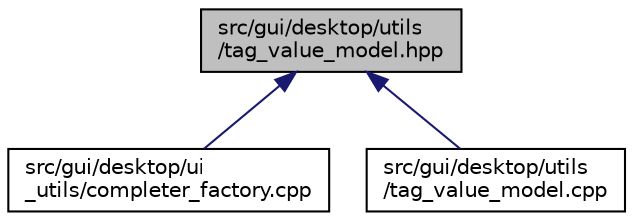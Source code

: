 digraph "src/gui/desktop/utils/tag_value_model.hpp"
{
 // LATEX_PDF_SIZE
  edge [fontname="Helvetica",fontsize="10",labelfontname="Helvetica",labelfontsize="10"];
  node [fontname="Helvetica",fontsize="10",shape=record];
  Node1 [label="src/gui/desktop/utils\l/tag_value_model.hpp",height=0.2,width=0.4,color="black", fillcolor="grey75", style="filled", fontcolor="black",tooltip=" "];
  Node1 -> Node2 [dir="back",color="midnightblue",fontsize="10",style="solid",fontname="Helvetica"];
  Node2 [label="src/gui/desktop/ui\l_utils/completer_factory.cpp",height=0.2,width=0.4,color="black", fillcolor="white", style="filled",URL="$completer__factory_8cpp.html",tooltip=" "];
  Node1 -> Node3 [dir="back",color="midnightblue",fontsize="10",style="solid",fontname="Helvetica"];
  Node3 [label="src/gui/desktop/utils\l/tag_value_model.cpp",height=0.2,width=0.4,color="black", fillcolor="white", style="filled",URL="$tag__value__model_8cpp.html",tooltip=" "];
}
